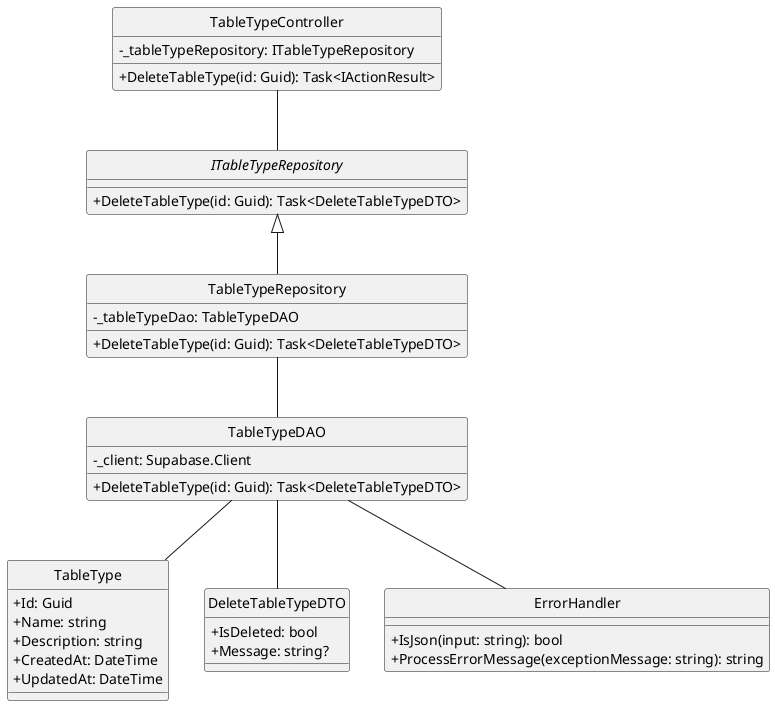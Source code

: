 @startuml
hide circle
skinparam classAttributeIconSize 0

class TableTypeController {
    - _tableTypeRepository: ITableTypeRepository
    + DeleteTableType(id: Guid): Task<IActionResult>
}

interface ITableTypeRepository {
    + DeleteTableType(id: Guid): Task<DeleteTableTypeDTO>
}

class TableTypeRepository {
    - _tableTypeDao: TableTypeDAO
    + DeleteTableType(id: Guid): Task<DeleteTableTypeDTO>
}

class TableTypeDAO {
    - _client: Supabase.Client
    + DeleteTableType(id: Guid): Task<DeleteTableTypeDTO>
}

class TableType {
    + Id: Guid
    + Name: string
    + Description: string
    + CreatedAt: DateTime
    + UpdatedAt: DateTime
}

class DeleteTableTypeDTO {
    + IsDeleted: bool
    + Message: string?
}

class ErrorHandler {
    + IsJson(input: string): bool
    + ProcessErrorMessage(exceptionMessage: string): string
}

TableTypeController -- ITableTypeRepository
ITableTypeRepository <|-- TableTypeRepository
TableTypeRepository -- TableTypeDAO

TableTypeDAO -- TableType
TableTypeDAO -- ErrorHandler
TableTypeDAO -- DeleteTableTypeDTO
@enduml


